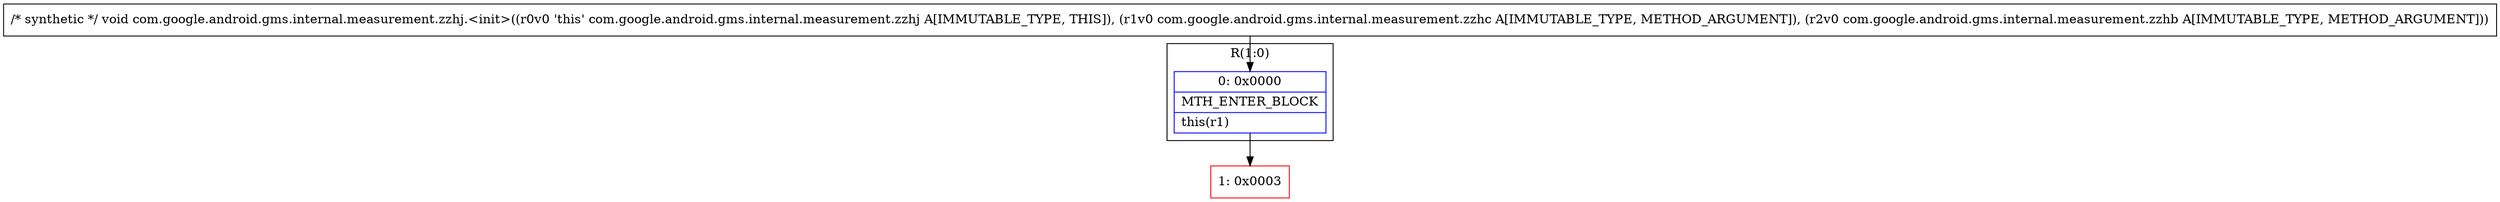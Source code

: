 digraph "CFG forcom.google.android.gms.internal.measurement.zzhj.\<init\>(Lcom\/google\/android\/gms\/internal\/measurement\/zzhc;Lcom\/google\/android\/gms\/internal\/measurement\/zzhb;)V" {
subgraph cluster_Region_136588390 {
label = "R(1:0)";
node [shape=record,color=blue];
Node_0 [shape=record,label="{0\:\ 0x0000|MTH_ENTER_BLOCK\l|this(r1)\l}"];
}
Node_1 [shape=record,color=red,label="{1\:\ 0x0003}"];
MethodNode[shape=record,label="{\/* synthetic *\/ void com.google.android.gms.internal.measurement.zzhj.\<init\>((r0v0 'this' com.google.android.gms.internal.measurement.zzhj A[IMMUTABLE_TYPE, THIS]), (r1v0 com.google.android.gms.internal.measurement.zzhc A[IMMUTABLE_TYPE, METHOD_ARGUMENT]), (r2v0 com.google.android.gms.internal.measurement.zzhb A[IMMUTABLE_TYPE, METHOD_ARGUMENT])) }"];
MethodNode -> Node_0;
Node_0 -> Node_1;
}

